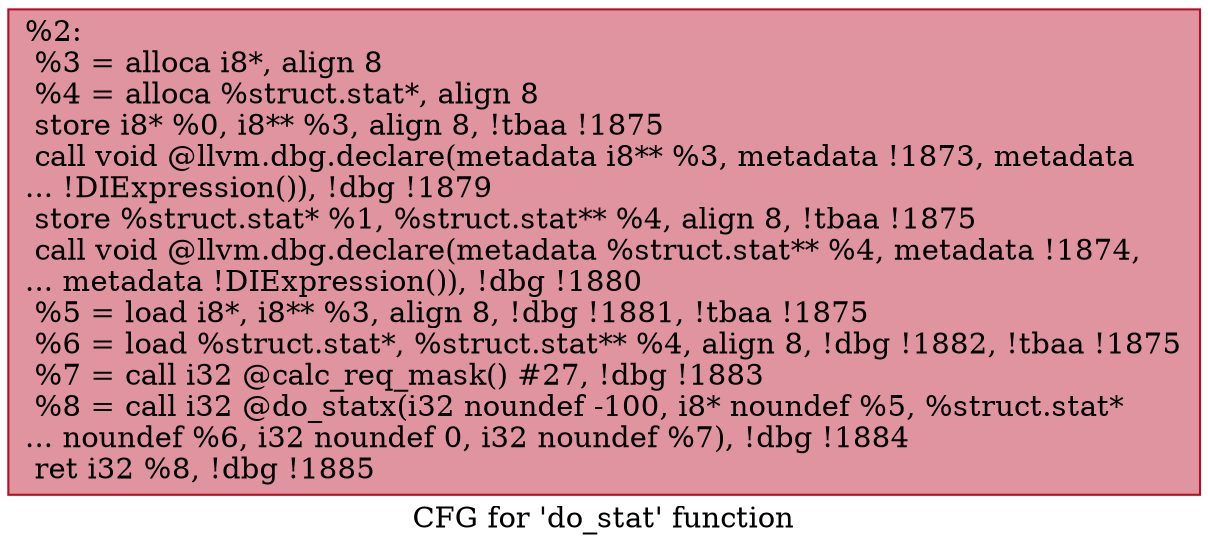 digraph "CFG for 'do_stat' function" {
	label="CFG for 'do_stat' function";

	Node0x2129100 [shape=record,color="#b70d28ff", style=filled, fillcolor="#b70d2870",label="{%2:\l  %3 = alloca i8*, align 8\l  %4 = alloca %struct.stat*, align 8\l  store i8* %0, i8** %3, align 8, !tbaa !1875\l  call void @llvm.dbg.declare(metadata i8** %3, metadata !1873, metadata\l... !DIExpression()), !dbg !1879\l  store %struct.stat* %1, %struct.stat** %4, align 8, !tbaa !1875\l  call void @llvm.dbg.declare(metadata %struct.stat** %4, metadata !1874,\l... metadata !DIExpression()), !dbg !1880\l  %5 = load i8*, i8** %3, align 8, !dbg !1881, !tbaa !1875\l  %6 = load %struct.stat*, %struct.stat** %4, align 8, !dbg !1882, !tbaa !1875\l  %7 = call i32 @calc_req_mask() #27, !dbg !1883\l  %8 = call i32 @do_statx(i32 noundef -100, i8* noundef %5, %struct.stat*\l... noundef %6, i32 noundef 0, i32 noundef %7), !dbg !1884\l  ret i32 %8, !dbg !1885\l}"];
}
